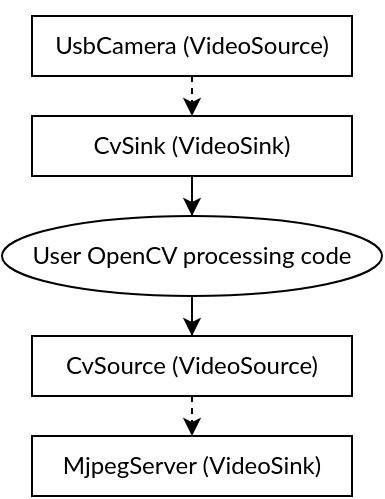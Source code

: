 <mxfile version="12.9.13" type="device"><diagram id="cIUImMWRAbTSHeXKXmF1" name="Page-1"><mxGraphModel dx="905" dy="680" grid="1" gridSize="10" guides="1" tooltips="1" connect="1" arrows="1" fold="1" page="1" pageScale="1" pageWidth="850" pageHeight="1100" math="0" shadow="0"><root><mxCell id="0"/><mxCell id="1" parent="0"/><mxCell id="BkcaVytCBBTPmXx6ZhUV-4" style="edgeStyle=orthogonalEdgeStyle;rounded=0;orthogonalLoop=1;jettySize=auto;html=1;dashed=1;exitX=0.5;exitY=0;exitDx=0;exitDy=0;fontFamily=Lato;" parent="1" source="BkcaVytCBBTPmXx6ZhUV-1" target="BkcaVytCBBTPmXx6ZhUV-3" edge="1"><mxGeometry relative="1" as="geometry"><Array as="points"><mxPoint x="160" y="100"/><mxPoint x="160" y="100"/></Array></mxGeometry></mxCell><mxCell id="BkcaVytCBBTPmXx6ZhUV-1" value="UsbCamera (VideoSource)" style="rounded=0;whiteSpace=wrap;html=1;fontFamily=Lato;" parent="1" vertex="1"><mxGeometry x="80" y="70" width="160" height="30" as="geometry"/></mxCell><mxCell id="BkcaVytCBBTPmXx6ZhUV-10" style="edgeStyle=orthogonalEdgeStyle;rounded=0;orthogonalLoop=1;jettySize=auto;html=1;fontFamily=Lato;" parent="1" source="BkcaVytCBBTPmXx6ZhUV-3" target="BkcaVytCBBTPmXx6ZhUV-5" edge="1"><mxGeometry relative="1" as="geometry"/></mxCell><mxCell id="BkcaVytCBBTPmXx6ZhUV-3" value="CvSink (VideoSink)" style="rounded=0;whiteSpace=wrap;html=1;fontFamily=Lato;" parent="1" vertex="1"><mxGeometry x="80" y="120" width="160" height="30" as="geometry"/></mxCell><mxCell id="BkcaVytCBBTPmXx6ZhUV-14" style="edgeStyle=orthogonalEdgeStyle;rounded=0;orthogonalLoop=1;jettySize=auto;html=1;fontFamily=Lato;" parent="1" source="BkcaVytCBBTPmXx6ZhUV-5" target="BkcaVytCBBTPmXx6ZhUV-11" edge="1"><mxGeometry relative="1" as="geometry"/></mxCell><mxCell id="BkcaVytCBBTPmXx6ZhUV-5" value="User OpenCV processing code" style="ellipse;whiteSpace=wrap;html=1;fontFamily=Lato;" parent="1" vertex="1"><mxGeometry x="65" y="170" width="190" height="40" as="geometry"/></mxCell><mxCell id="BkcaVytCBBTPmXx6ZhUV-16" value="" style="edgeStyle=orthogonalEdgeStyle;rounded=0;orthogonalLoop=1;jettySize=auto;html=1;dashed=1;exitX=0.5;exitY=0;exitDx=0;exitDy=0;fontFamily=Lato;" parent="1" source="BkcaVytCBBTPmXx6ZhUV-11" target="BkcaVytCBBTPmXx6ZhUV-15" edge="1"><mxGeometry relative="1" as="geometry"><Array as="points"><mxPoint x="160" y="245"/><mxPoint x="160" y="245"/></Array></mxGeometry></mxCell><mxCell id="BkcaVytCBBTPmXx6ZhUV-11" value="CvSource (VideoSource)" style="rounded=0;whiteSpace=wrap;html=1;fontFamily=Lato;" parent="1" vertex="1"><mxGeometry x="80" y="230" width="160" height="30" as="geometry"/></mxCell><mxCell id="BkcaVytCBBTPmXx6ZhUV-15" value="MjpegServer (VideoSink)" style="rounded=0;whiteSpace=wrap;html=1;fontFamily=Lato;" parent="1" vertex="1"><mxGeometry x="80" y="280" width="160" height="30" as="geometry"/></mxCell></root></mxGraphModel></diagram></mxfile>